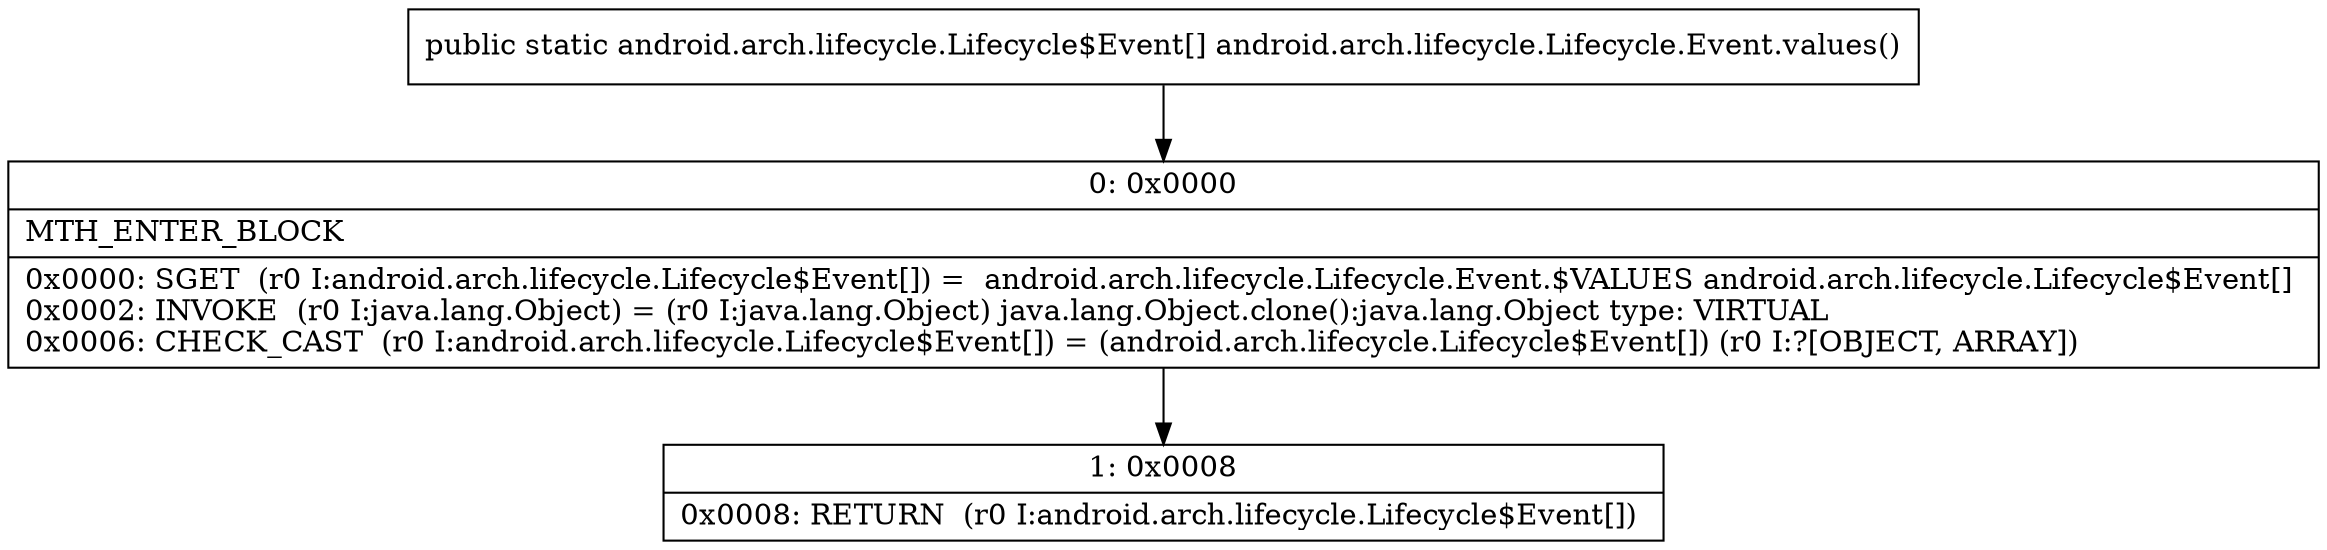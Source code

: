 digraph "CFG forandroid.arch.lifecycle.Lifecycle.Event.values()[Landroid\/arch\/lifecycle\/Lifecycle$Event;" {
Node_0 [shape=record,label="{0\:\ 0x0000|MTH_ENTER_BLOCK\l|0x0000: SGET  (r0 I:android.arch.lifecycle.Lifecycle$Event[]) =  android.arch.lifecycle.Lifecycle.Event.$VALUES android.arch.lifecycle.Lifecycle$Event[] \l0x0002: INVOKE  (r0 I:java.lang.Object) = (r0 I:java.lang.Object) java.lang.Object.clone():java.lang.Object type: VIRTUAL \l0x0006: CHECK_CAST  (r0 I:android.arch.lifecycle.Lifecycle$Event[]) = (android.arch.lifecycle.Lifecycle$Event[]) (r0 I:?[OBJECT, ARRAY]) \l}"];
Node_1 [shape=record,label="{1\:\ 0x0008|0x0008: RETURN  (r0 I:android.arch.lifecycle.Lifecycle$Event[]) \l}"];
MethodNode[shape=record,label="{public static android.arch.lifecycle.Lifecycle$Event[] android.arch.lifecycle.Lifecycle.Event.values() }"];
MethodNode -> Node_0;
Node_0 -> Node_1;
}

